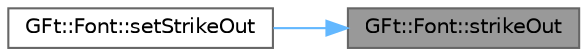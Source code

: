 digraph "GFt::Font::strikeOut"
{
 // LATEX_PDF_SIZE
  bgcolor="transparent";
  edge [fontname=Helvetica,fontsize=10,labelfontname=Helvetica,labelfontsize=10];
  node [fontname=Helvetica,fontsize=10,shape=box,height=0.2,width=0.4];
  rankdir="RL";
  Node1 [id="Node000001",label="GFt::Font::strikeOut",height=0.2,width=0.4,color="gray40", fillcolor="grey60", style="filled", fontcolor="black",tooltip="获取字体是否具有删除线"];
  Node1 -> Node2 [id="edge1_Node000001_Node000002",dir="back",color="steelblue1",style="solid",tooltip=" "];
  Node2 [id="Node000002",label="GFt::Font::setStrikeOut",height=0.2,width=0.4,color="grey40", fillcolor="white", style="filled",URL="$class_g_ft_1_1_font.html#ae3ed65e5a7f47e0d699c797218a8e99b",tooltip="设置字体是否具有删除线"];
}
